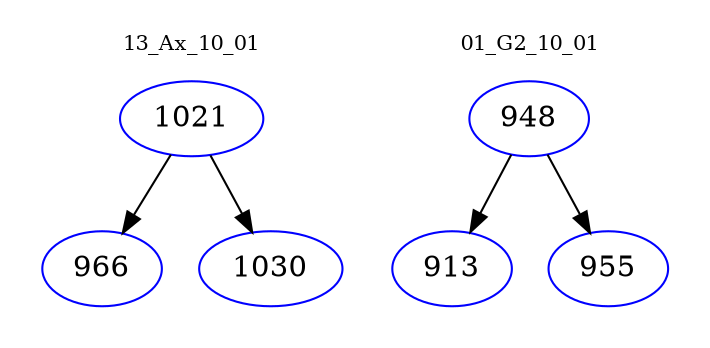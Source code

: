 digraph{
subgraph cluster_0 {
color = white
label = "13_Ax_10_01";
fontsize=10;
T0_1021 [label="1021", color="blue"]
T0_1021 -> T0_966 [color="black"]
T0_966 [label="966", color="blue"]
T0_1021 -> T0_1030 [color="black"]
T0_1030 [label="1030", color="blue"]
}
subgraph cluster_1 {
color = white
label = "01_G2_10_01";
fontsize=10;
T1_948 [label="948", color="blue"]
T1_948 -> T1_913 [color="black"]
T1_913 [label="913", color="blue"]
T1_948 -> T1_955 [color="black"]
T1_955 [label="955", color="blue"]
}
}
